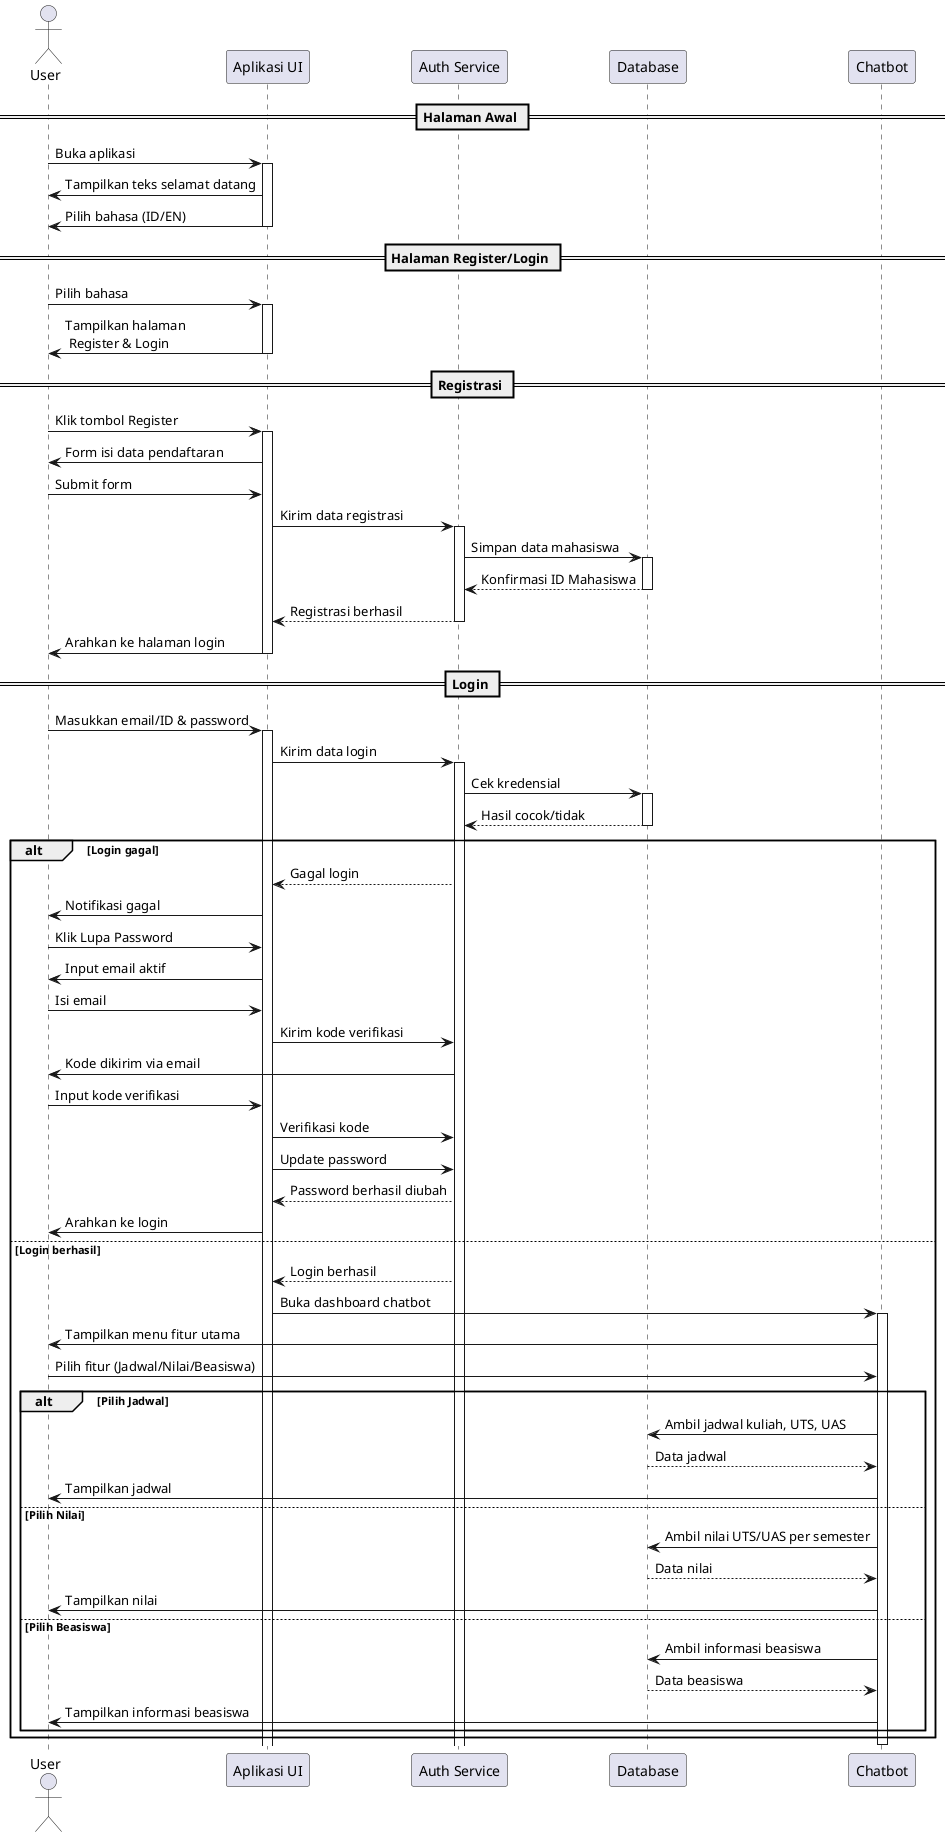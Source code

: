 @startuml
actor User
participant "Aplikasi UI" as UI
participant "Auth Service" as Auth
participant "Database" as DB
participant "Chatbot" as Bot

== Halaman Awal ==
User -> UI : Buka aplikasi
activate UI
UI -> User : Tampilkan teks selamat datang
UI -> User : Pilih bahasa (ID/EN)
deactivate UI

== Halaman Register/Login ==
User -> UI : Pilih bahasa
activate UI
UI -> User : Tampilkan halaman\n Register & Login
deactivate UI

== Registrasi ==
User -> UI : Klik tombol Register
activate UI
UI -> User : Form isi data pendaftaran
User -> UI : Submit form
UI -> Auth : Kirim data registrasi
activate Auth
Auth -> DB : Simpan data mahasiswa
activate DB
DB --> Auth : Konfirmasi ID Mahasiswa
deactivate DB
Auth --> UI : Registrasi berhasil
deactivate Auth
UI -> User : Arahkan ke halaman login
deactivate UI

== Login ==
User -> UI : Masukkan email/ID & password
activate UI
UI -> Auth : Kirim data login
activate Auth
Auth -> DB : Cek kredensial
activate DB
DB --> Auth : Hasil cocok/tidak
deactivate DB

alt Login gagal
    Auth --> UI : Gagal login
    UI -> User : Notifikasi gagal
    User -> UI : Klik Lupa Password
    UI -> User : Input email aktif
    User -> UI : Isi email
    UI -> Auth : Kirim kode verifikasi
    Auth -> User : Kode dikirim via email
    User -> UI : Input kode verifikasi
    UI -> Auth : Verifikasi kode
    UI -> Auth : Update password
    Auth --> UI : Password berhasil diubah
    UI -> User : Arahkan ke login
else Login berhasil
    Auth --> UI : Login berhasil
    UI -> Bot : Buka dashboard chatbot
    activate Bot
    Bot -> User : Tampilkan menu fitur utama
    User -> Bot : Pilih fitur (Jadwal/Nilai/Beasiswa)

    alt Pilih Jadwal
        Bot -> DB : Ambil jadwal kuliah, UTS, UAS
        DB --> Bot : Data jadwal
        Bot -> User : Tampilkan jadwal
    else Pilih Nilai
        Bot -> DB : Ambil nilai UTS/UAS per semester
        DB --> Bot : Data nilai
        Bot -> User : Tampilkan nilai
    else Pilih Beasiswa
        Bot -> DB : Ambil informasi beasiswa
        DB --> Bot : Data beasiswa
        Bot -> User : Tampilkan informasi beasiswa
    end
end
deactivate Bot
@enduml
